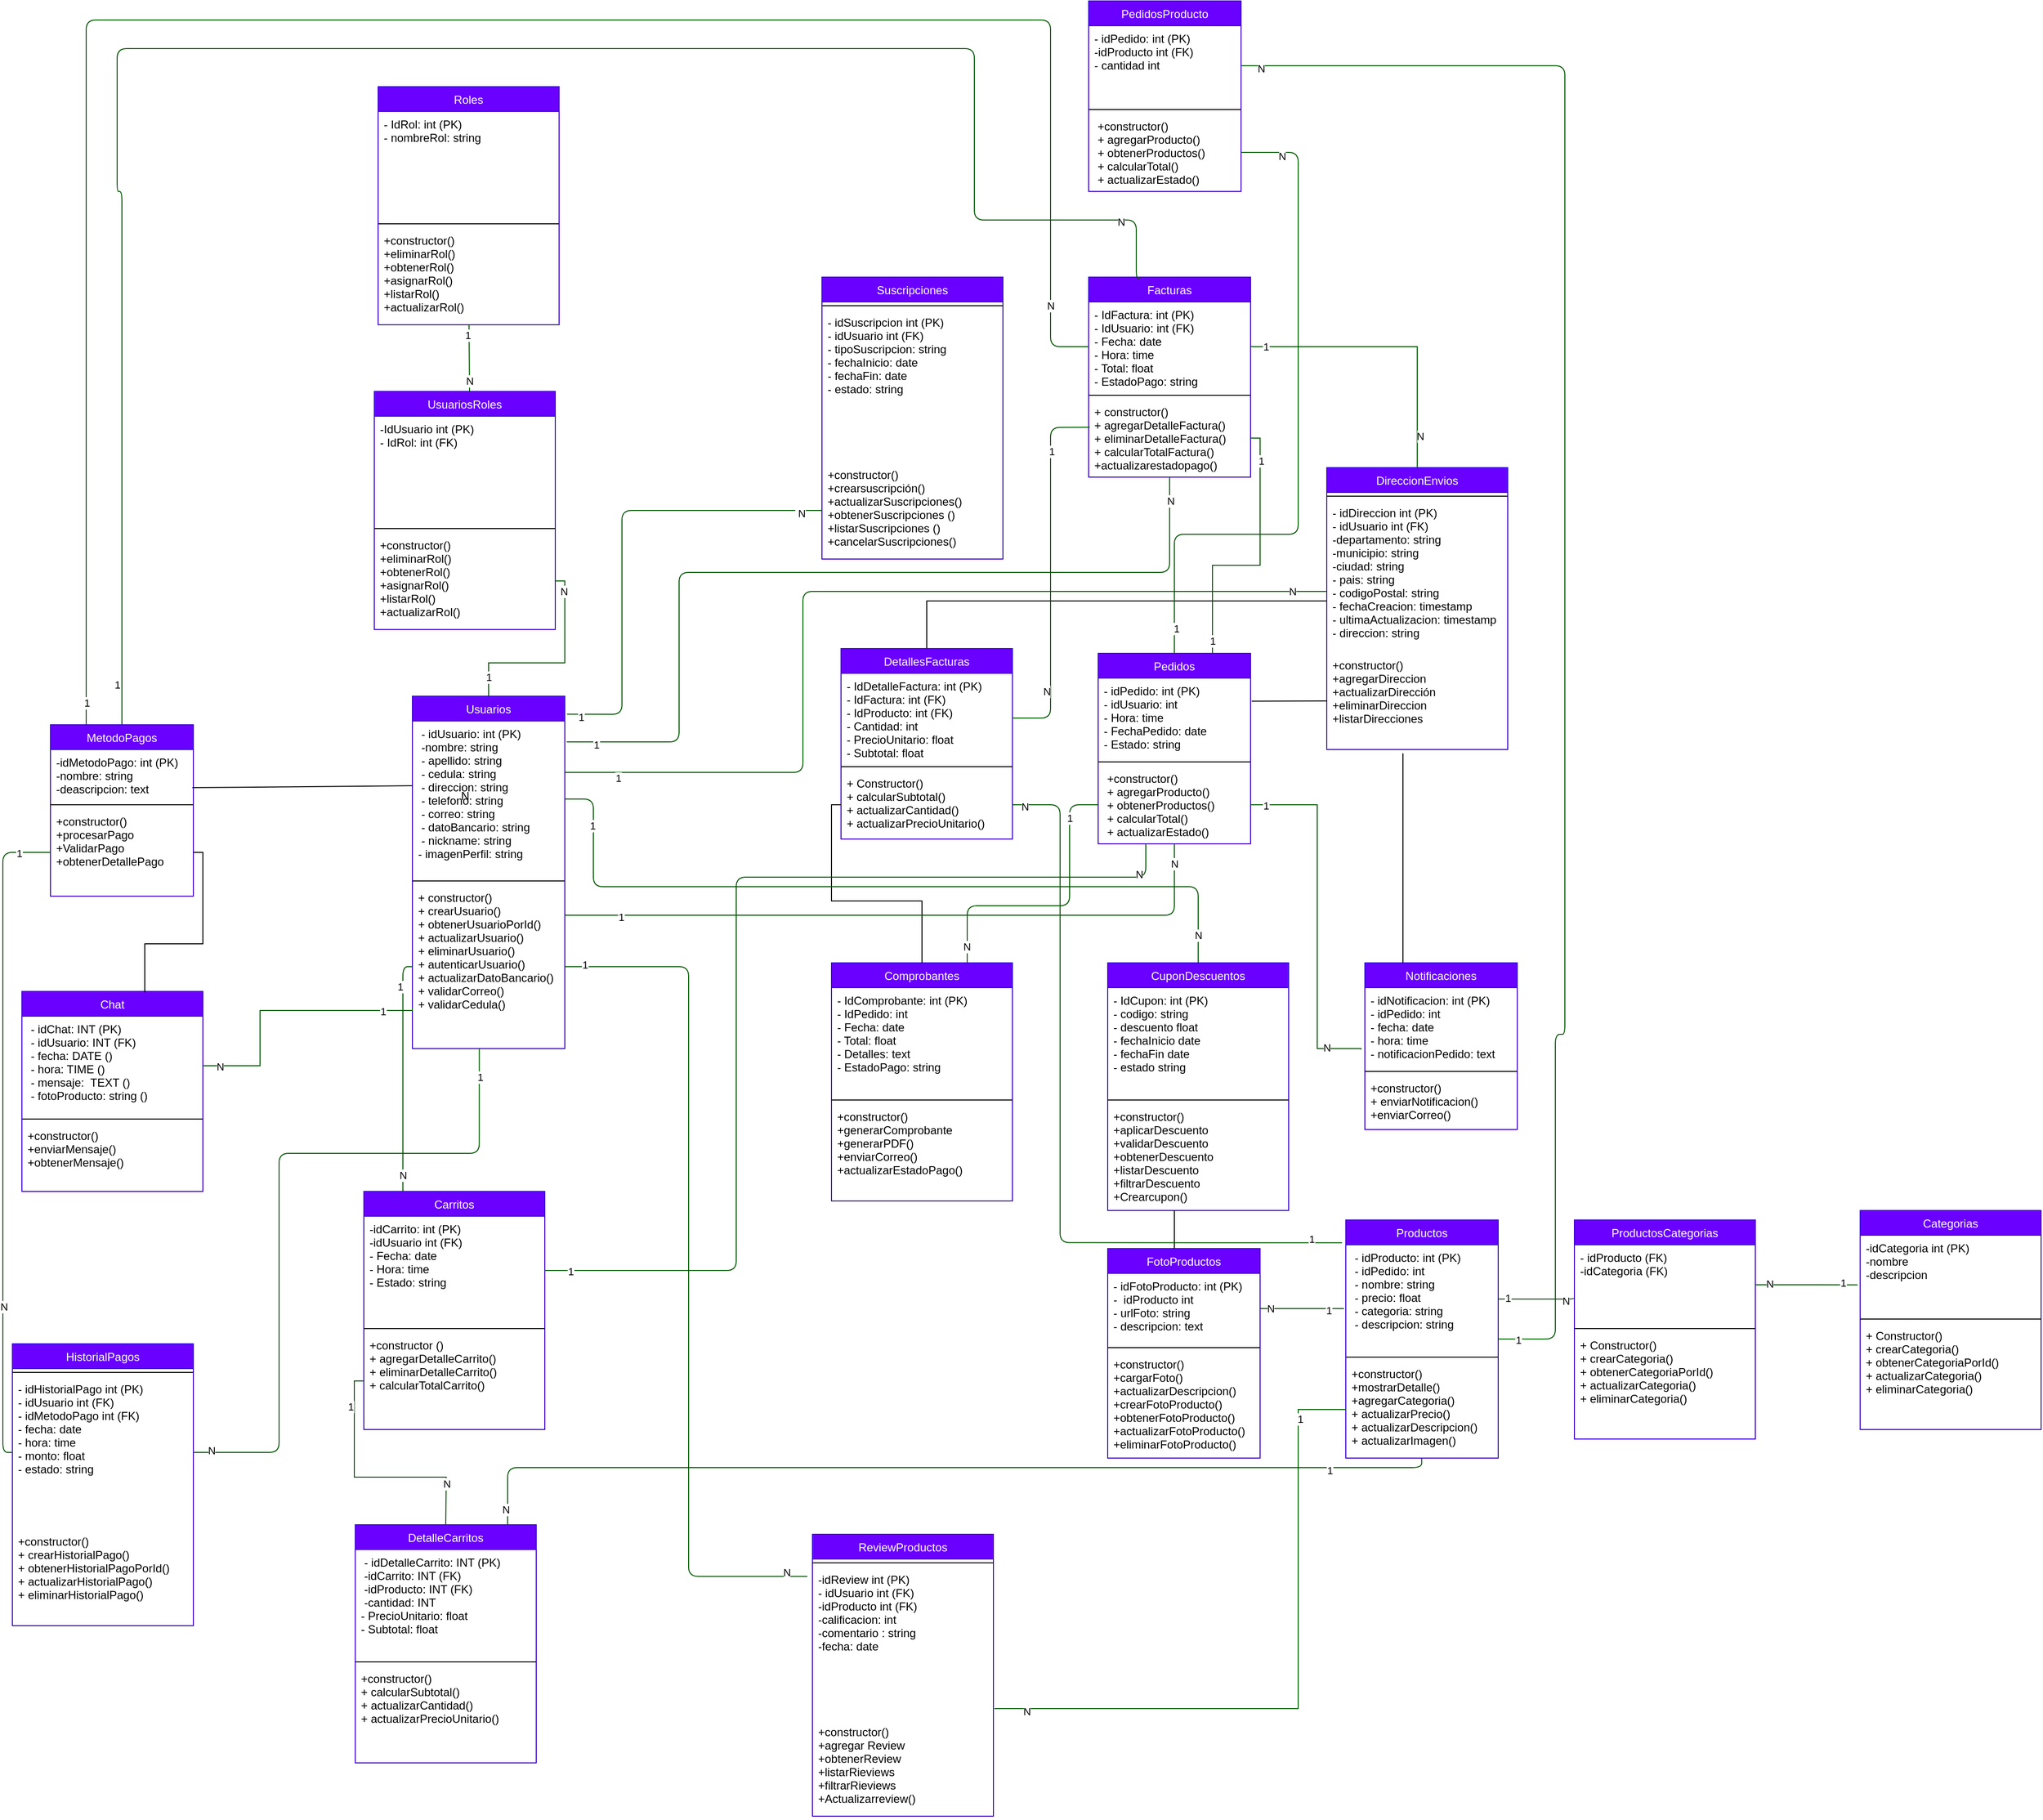 <mxfile><diagram id="C5RBs43oDa-KdzZeNtuy" name="Page-1"><mxGraphModel dx="1684" dy="2275" grid="1" gridSize="10" guides="1" tooltips="1" connect="1" arrows="1" fold="1" page="1" pageScale="1" pageWidth="827" pageHeight="1169" math="0" shadow="0"><root><mxCell id="WIyWlLk6GJQsqaUBKTNV-0"/><mxCell id="WIyWlLk6GJQsqaUBKTNV-1" parent="WIyWlLk6GJQsqaUBKTNV-0"/><mxCell id="246" value="" style="edgeStyle=orthogonalEdgeStyle;rounded=0;html=1;endArrow=none;endFill=0;" parent="WIyWlLk6GJQsqaUBKTNV-1" source="zkfFHV4jXpPFQw0GAbJ--17" target="130" edge="1"><mxGeometry relative="1" as="geometry"/></mxCell><mxCell id="zkfFHV4jXpPFQw0GAbJ--17" value="Usuarios" style="swimlane;fontStyle=0;align=center;verticalAlign=top;childLayout=stackLayout;horizontal=1;startSize=26;horizontalStack=0;resizeParent=1;resizeLast=0;collapsible=1;marginBottom=0;rounded=0;shadow=0;strokeWidth=1;fontSize=12;fillColor=#6a00ff;fontColor=#ffffff;strokeColor=#3700CC;" parent="WIyWlLk6GJQsqaUBKTNV-1" vertex="1"><mxGeometry x="450" y="40" width="160" height="370" as="geometry"><mxRectangle x="550" y="140" width="160" height="26" as="alternateBounds"/></mxGeometry></mxCell><mxCell id="zkfFHV4jXpPFQw0GAbJ--18" value=" - idUsuario: int (PK)&#10; -nombre: string&#10; - apellido: string&#10; - cedula: string&#10; - direccion: string&#10; - telefono: string&#10; - correo: string&#10; - datoBancario: string&#10; - nickname: string&#10;- imagenPerfil: string" style="text;align=left;verticalAlign=top;spacingLeft=4;spacingRight=4;overflow=hidden;rotatable=0;points=[[0,0.5],[1,0.5]];portConstraint=eastwest;fontSize=12;" parent="zkfFHV4jXpPFQw0GAbJ--17" vertex="1"><mxGeometry y="26" width="160" height="164" as="geometry"/></mxCell><mxCell id="zkfFHV4jXpPFQw0GAbJ--23" value="" style="line;html=1;strokeWidth=1;align=left;verticalAlign=middle;spacingTop=-1;spacingLeft=3;spacingRight=3;rotatable=0;labelPosition=right;points=[];portConstraint=eastwest;fontSize=12;" parent="zkfFHV4jXpPFQw0GAbJ--17" vertex="1"><mxGeometry y="190" width="160" height="8" as="geometry"/></mxCell><mxCell id="zkfFHV4jXpPFQw0GAbJ--24" value="+ constructor()&#10;+ crearUsuario()&#10;+ obtenerUsuarioPorId()&#10;+ actualizarUsuario()&#10;+ eliminarUsuario()&#10;+ autenticarUsuario()&#10;+ actualizarDatoBancario()&#10;+ validarCorreo()&#10;+ validarCedula()" style="text;align=left;verticalAlign=top;spacingLeft=4;spacingRight=4;overflow=hidden;rotatable=0;points=[[0,0.5],[1,0.5]];portConstraint=eastwest;fontSize=12;" parent="zkfFHV4jXpPFQw0GAbJ--17" vertex="1"><mxGeometry y="198" width="160" height="172" as="geometry"/></mxCell><mxCell id="Fcxwtz2qANrsRQDYp3mJ-0" value="Facturas" style="swimlane;fontStyle=0;align=center;verticalAlign=top;childLayout=stackLayout;horizontal=1;startSize=26;horizontalStack=0;resizeParent=1;resizeLast=0;collapsible=1;marginBottom=0;rounded=0;shadow=0;strokeWidth=1;fontSize=12;fillColor=#6a00ff;fontColor=#ffffff;strokeColor=#3700CC;" parent="WIyWlLk6GJQsqaUBKTNV-1" vertex="1"><mxGeometry x="1160" y="-400" width="170" height="210" as="geometry"><mxRectangle x="550" y="140" width="160" height="26" as="alternateBounds"/></mxGeometry></mxCell><mxCell id="Fcxwtz2qANrsRQDYp3mJ-1" value="- IdFactura: int (PK)&#10;- IdUsuario: int (FK)&#10;- Fecha: date&#10;- Hora: time&#10;- Total: float&#10;- EstadoPago: string" style="text;align=left;verticalAlign=top;spacingLeft=4;spacingRight=4;overflow=hidden;rotatable=0;points=[[0,0.5],[1,0.5]];portConstraint=eastwest;fontSize=12;" parent="Fcxwtz2qANrsRQDYp3mJ-0" vertex="1"><mxGeometry y="26" width="170" height="94" as="geometry"/></mxCell><mxCell id="Fcxwtz2qANrsRQDYp3mJ-2" value="" style="line;html=1;strokeWidth=1;align=left;verticalAlign=middle;spacingTop=-1;spacingLeft=3;spacingRight=3;rotatable=0;labelPosition=right;points=[];portConstraint=eastwest;fontSize=12;" parent="Fcxwtz2qANrsRQDYp3mJ-0" vertex="1"><mxGeometry y="120" width="170" height="8" as="geometry"/></mxCell><mxCell id="Fcxwtz2qANrsRQDYp3mJ-3" value="+ constructor()&#10;+ agregarDetalleFactura()&#10;+ eliminarDetalleFactura()&#10;+ calcularTotalFactura()&#10;+actualizarestadopago()" style="text;align=left;verticalAlign=top;spacingLeft=4;spacingRight=4;overflow=hidden;rotatable=0;points=[[0,0.5],[1,0.5]];portConstraint=eastwest;fontSize=12;" parent="Fcxwtz2qANrsRQDYp3mJ-0" vertex="1"><mxGeometry y="128" width="170" height="82" as="geometry"/></mxCell><mxCell id="Fcxwtz2qANrsRQDYp3mJ-4" value="Pedidos" style="swimlane;fontStyle=0;align=center;verticalAlign=top;childLayout=stackLayout;horizontal=1;startSize=26;horizontalStack=0;resizeParent=1;resizeLast=0;collapsible=1;marginBottom=0;rounded=0;shadow=0;strokeWidth=1;fontSize=12;fillColor=#6a00ff;fontColor=#ffffff;strokeColor=#3700CC;" parent="WIyWlLk6GJQsqaUBKTNV-1" vertex="1"><mxGeometry x="1170" y="-5" width="160" height="200" as="geometry"><mxRectangle x="550" y="140" width="160" height="26" as="alternateBounds"/></mxGeometry></mxCell><mxCell id="Fcxwtz2qANrsRQDYp3mJ-5" value="- idPedido: int (PK)&#10;- idUsuario: int&#10;- Hora: time&#10;- FechaPedido: date&#10;- Estado: string" style="text;align=left;verticalAlign=top;spacingLeft=4;spacingRight=4;overflow=hidden;rotatable=0;points=[[0,0.5],[1,0.5]];portConstraint=eastwest;fontSize=12;" parent="Fcxwtz2qANrsRQDYp3mJ-4" vertex="1"><mxGeometry y="26" width="160" height="84" as="geometry"/></mxCell><mxCell id="Fcxwtz2qANrsRQDYp3mJ-6" value="" style="line;html=1;strokeWidth=1;align=left;verticalAlign=middle;spacingTop=-1;spacingLeft=3;spacingRight=3;rotatable=0;labelPosition=right;points=[];portConstraint=eastwest;fontSize=12;" parent="Fcxwtz2qANrsRQDYp3mJ-4" vertex="1"><mxGeometry y="110" width="160" height="8" as="geometry"/></mxCell><mxCell id="Fcxwtz2qANrsRQDYp3mJ-7" value=" +constructor()&#10; + agregarProducto()&#10; + obtenerProductos()&#10; + calcularTotal()&#10; + actualizarEstado()" style="text;align=left;verticalAlign=top;spacingLeft=4;spacingRight=4;overflow=hidden;rotatable=0;points=[[0,0.5],[1,0.5]];portConstraint=eastwest;fontSize=12;" parent="Fcxwtz2qANrsRQDYp3mJ-4" vertex="1"><mxGeometry y="118" width="160" height="82" as="geometry"/></mxCell><mxCell id="355" style="edgeStyle=orthogonalEdgeStyle;rounded=1;html=1;endArrow=none;endFill=0;entryX=1;entryY=0.5;entryDx=0;entryDy=0;fillColor=#008a00;strokeColor=#005700;" edge="1" parent="WIyWlLk6GJQsqaUBKTNV-1" source="Fcxwtz2qANrsRQDYp3mJ-8" target="292"><mxGeometry relative="1" as="geometry"><mxPoint x="1660" y="-630" as="targetPoint"/><Array as="points"><mxPoint x="1650" y="715"/><mxPoint x="1650" y="395"/><mxPoint x="1660" y="395"/><mxPoint x="1660" y="-622"/></Array></mxGeometry></mxCell><mxCell id="356" value="N" style="edgeLabel;html=1;align=center;verticalAlign=middle;resizable=0;points=[];" vertex="1" connectable="0" parent="355"><mxGeometry x="0.976" y="3" relative="1" as="geometry"><mxPoint as="offset"/></mxGeometry></mxCell><mxCell id="357" value="1" style="edgeLabel;html=1;align=center;verticalAlign=middle;resizable=0;points=[];" vertex="1" connectable="0" parent="355"><mxGeometry x="-0.976" y="-1" relative="1" as="geometry"><mxPoint as="offset"/></mxGeometry></mxCell><mxCell id="Fcxwtz2qANrsRQDYp3mJ-8" value="Productos" style="swimlane;fontStyle=0;align=center;verticalAlign=top;childLayout=stackLayout;horizontal=1;startSize=26;horizontalStack=0;resizeParent=1;resizeLast=0;collapsible=1;marginBottom=0;rounded=0;shadow=0;strokeWidth=1;fontSize=12;fillColor=#6a00ff;fontColor=#ffffff;strokeColor=#3700CC;" parent="WIyWlLk6GJQsqaUBKTNV-1" vertex="1"><mxGeometry x="1430" y="590" width="160" height="250" as="geometry"><mxRectangle x="550" y="140" width="160" height="26" as="alternateBounds"/></mxGeometry></mxCell><mxCell id="Fcxwtz2qANrsRQDYp3mJ-9" value=" - idProducto: int (PK)&#10; - idPedido: int&#10; - nombre: string&#10; - precio: float&#10; - categoria: string&#10; - descripcion: string&#10; " style="text;align=left;verticalAlign=top;spacingLeft=4;spacingRight=4;overflow=hidden;rotatable=0;points=[[0,0.5],[1,0.5]];portConstraint=eastwest;fontSize=12;" parent="Fcxwtz2qANrsRQDYp3mJ-8" vertex="1"><mxGeometry y="26" width="160" height="114" as="geometry"/></mxCell><mxCell id="Fcxwtz2qANrsRQDYp3mJ-10" value="" style="line;html=1;strokeWidth=1;align=left;verticalAlign=middle;spacingTop=-1;spacingLeft=3;spacingRight=3;rotatable=0;labelPosition=right;points=[];portConstraint=eastwest;fontSize=12;" parent="Fcxwtz2qANrsRQDYp3mJ-8" vertex="1"><mxGeometry y="140" width="160" height="8" as="geometry"/></mxCell><mxCell id="Fcxwtz2qANrsRQDYp3mJ-11" value="+constructor()&#10;+mostrarDetalle() &#10;+agregarCategoria()&#10;+ actualizarPrecio()&#10;+ actualizarDescripcion()&#10;+ actualizarImagen() " style="text;align=left;verticalAlign=top;spacingLeft=4;spacingRight=4;overflow=hidden;rotatable=0;points=[[0,0.5],[1,0.5]];portConstraint=eastwest;fontSize=12;" parent="Fcxwtz2qANrsRQDYp3mJ-8" vertex="1"><mxGeometry y="148" width="160" height="102" as="geometry"/></mxCell><mxCell id="Fcxwtz2qANrsRQDYp3mJ-12" value="Notificaciones" style="swimlane;fontStyle=0;align=center;verticalAlign=top;childLayout=stackLayout;horizontal=1;startSize=26;horizontalStack=0;resizeParent=1;resizeLast=0;collapsible=1;marginBottom=0;rounded=0;shadow=0;strokeWidth=1;fontSize=12;fillColor=#6a00ff;fontColor=#ffffff;strokeColor=#3700CC;" parent="WIyWlLk6GJQsqaUBKTNV-1" vertex="1"><mxGeometry x="1450" y="320" width="160" height="175" as="geometry"><mxRectangle x="550" y="140" width="160" height="26" as="alternateBounds"/></mxGeometry></mxCell><mxCell id="Fcxwtz2qANrsRQDYp3mJ-13" value="- idNotificacion: int (PK)&#10;- idPedido: int&#10;- fecha: date&#10;- hora: time&#10;- notificacionPedido: text" style="text;align=left;verticalAlign=top;spacingLeft=4;spacingRight=4;overflow=hidden;rotatable=0;points=[[0,0.5],[1,0.5]];portConstraint=eastwest;fontSize=12;" parent="Fcxwtz2qANrsRQDYp3mJ-12" vertex="1"><mxGeometry y="26" width="160" height="84" as="geometry"/></mxCell><mxCell id="Fcxwtz2qANrsRQDYp3mJ-14" value="" style="line;html=1;strokeWidth=1;align=left;verticalAlign=middle;spacingTop=-1;spacingLeft=3;spacingRight=3;rotatable=0;labelPosition=right;points=[];portConstraint=eastwest;fontSize=12;" parent="Fcxwtz2qANrsRQDYp3mJ-12" vertex="1"><mxGeometry y="110" width="160" height="8" as="geometry"/></mxCell><mxCell id="Fcxwtz2qANrsRQDYp3mJ-15" value="+constructor()&#10;+ enviarNotificacion() &#10;+enviarCorreo()" style="text;align=left;verticalAlign=top;spacingLeft=4;spacingRight=4;overflow=hidden;rotatable=0;points=[[0,0.5],[1,0.5]];portConstraint=eastwest;fontSize=12;" parent="Fcxwtz2qANrsRQDYp3mJ-12" vertex="1"><mxGeometry y="118" width="160" height="52" as="geometry"/></mxCell><mxCell id="239" style="edgeStyle=orthogonalEdgeStyle;rounded=0;html=1;endArrow=none;endFill=0;" parent="WIyWlLk6GJQsqaUBKTNV-1" source="38" target="137" edge="1"><mxGeometry relative="1" as="geometry"><Array as="points"><mxPoint x="990" y="-60"/></Array></mxGeometry></mxCell><mxCell id="38" value="DetallesFacturas" style="swimlane;fontStyle=0;align=center;verticalAlign=top;childLayout=stackLayout;horizontal=1;startSize=26;horizontalStack=0;resizeParent=1;resizeLast=0;collapsible=1;marginBottom=0;rounded=0;shadow=0;strokeWidth=1;fontSize=12;fillColor=#6a00ff;fontColor=#ffffff;strokeColor=#3700CC;" parent="WIyWlLk6GJQsqaUBKTNV-1" vertex="1"><mxGeometry x="900" y="-10" width="180" height="200" as="geometry"><mxRectangle x="550" y="140" width="160" height="26" as="alternateBounds"/></mxGeometry></mxCell><mxCell id="39" value="- IdDetalleFactura: int (PK)&#10;- IdFactura: int (FK)&#10;- IdProducto: int (FK)&#10;- Cantidad: int&#10;- PrecioUnitario: float&#10;- Subtotal: float  " style="text;align=left;verticalAlign=top;spacingLeft=4;spacingRight=4;overflow=hidden;rotatable=0;points=[[0,0.5],[1,0.5]];portConstraint=eastwest;fontSize=12;" parent="38" vertex="1"><mxGeometry y="26" width="180" height="94" as="geometry"/></mxCell><mxCell id="40" value="" style="line;html=1;strokeWidth=1;align=left;verticalAlign=middle;spacingTop=-1;spacingLeft=3;spacingRight=3;rotatable=0;labelPosition=right;points=[];portConstraint=eastwest;fontSize=12;" parent="38" vertex="1"><mxGeometry y="120" width="180" height="8" as="geometry"/></mxCell><mxCell id="41" value="+ Constructor() &#10;+ calcularSubtotal() &#10;+ actualizarCantidad() &#10;+ actualizarPrecioUnitario()" style="text;align=left;verticalAlign=top;spacingLeft=4;spacingRight=4;overflow=hidden;rotatable=0;points=[[0,0.5],[1,0.5]];portConstraint=eastwest;fontSize=12;" parent="38" vertex="1"><mxGeometry y="128" width="180" height="72" as="geometry"/></mxCell><mxCell id="303" style="edgeStyle=orthogonalEdgeStyle;rounded=1;html=1;endArrow=none;endFill=0;entryX=0.316;entryY=0.007;entryDx=0;entryDy=0;entryPerimeter=0;fillColor=#008a00;strokeColor=#005700;" edge="1" parent="WIyWlLk6GJQsqaUBKTNV-1" source="44" target="Fcxwtz2qANrsRQDYp3mJ-0"><mxGeometry relative="1" as="geometry"><mxPoint x="1210" y="-440" as="targetPoint"/><Array as="points"><mxPoint x="145" y="-490"/><mxPoint x="140" y="-490"/><mxPoint x="140" y="-640"/><mxPoint x="1040" y="-640"/><mxPoint x="1040" y="-460"/><mxPoint x="1210" y="-460"/><mxPoint x="1210" y="-398"/></Array></mxGeometry></mxCell><mxCell id="304" value="1" style="edgeLabel;html=1;align=center;verticalAlign=middle;resizable=0;points=[];" vertex="1" connectable="0" parent="303"><mxGeometry x="-0.957" y="5" relative="1" as="geometry"><mxPoint y="1" as="offset"/></mxGeometry></mxCell><mxCell id="305" value="N" style="edgeLabel;html=1;align=center;verticalAlign=middle;resizable=0;points=[];" vertex="1" connectable="0" parent="303"><mxGeometry x="0.92" y="-2" relative="1" as="geometry"><mxPoint as="offset"/></mxGeometry></mxCell><mxCell id="349" style="edgeStyle=orthogonalEdgeStyle;rounded=1;html=1;exitX=0.25;exitY=0;exitDx=0;exitDy=0;endArrow=none;endFill=0;entryX=0;entryY=0.5;entryDx=0;entryDy=0;fillColor=#008a00;strokeColor=#005700;" edge="1" parent="WIyWlLk6GJQsqaUBKTNV-1" source="44" target="Fcxwtz2qANrsRQDYp3mJ-1"><mxGeometry relative="1" as="geometry"><mxPoint x="1120" y="-330" as="targetPoint"/><Array as="points"><mxPoint x="108" y="-670"/><mxPoint x="1120" y="-670"/><mxPoint x="1120" y="-327"/></Array></mxGeometry></mxCell><mxCell id="350" value="N" style="edgeLabel;html=1;align=center;verticalAlign=middle;resizable=0;points=[];" vertex="1" connectable="0" parent="349"><mxGeometry x="0.922" relative="1" as="geometry"><mxPoint as="offset"/></mxGeometry></mxCell><mxCell id="351" value="1" style="edgeLabel;html=1;align=center;verticalAlign=middle;resizable=0;points=[];" vertex="1" connectable="0" parent="349"><mxGeometry x="-0.978" relative="1" as="geometry"><mxPoint as="offset"/></mxGeometry></mxCell><mxCell id="44" value="MetodoPagos" style="swimlane;fontStyle=0;align=center;verticalAlign=top;childLayout=stackLayout;horizontal=1;startSize=26;horizontalStack=0;resizeParent=1;resizeLast=0;collapsible=1;marginBottom=0;rounded=0;shadow=0;strokeWidth=1;fontSize=12;fillColor=#6a00ff;fontColor=#ffffff;strokeColor=#3700CC;" parent="WIyWlLk6GJQsqaUBKTNV-1" vertex="1"><mxGeometry x="70" y="70" width="150" height="180" as="geometry"><mxRectangle x="550" y="140" width="160" height="26" as="alternateBounds"/></mxGeometry></mxCell><mxCell id="45" value="-idMetodoPago: int (PK)&#10;-nombre: string&#10;-deascripcion: text" style="text;align=left;verticalAlign=top;spacingLeft=4;spacingRight=4;overflow=hidden;rotatable=0;points=[[0,0.5],[1,0.5]];portConstraint=eastwest;fontSize=12;" parent="44" vertex="1"><mxGeometry y="26" width="150" height="54" as="geometry"/></mxCell><mxCell id="46" value="" style="line;html=1;strokeWidth=1;align=left;verticalAlign=middle;spacingTop=-1;spacingLeft=3;spacingRight=3;rotatable=0;labelPosition=right;points=[];portConstraint=eastwest;fontSize=12;" parent="44" vertex="1"><mxGeometry y="80" width="150" height="8" as="geometry"/></mxCell><mxCell id="47" value="+constructor()&#10;+procesarPago&#10;+ValidarPago&#10;+obtenerDetallePago" style="text;align=left;verticalAlign=top;spacingLeft=4;spacingRight=4;overflow=hidden;rotatable=0;points=[[0,0.5],[1,0.5]];portConstraint=eastwest;fontSize=12;" parent="44" vertex="1"><mxGeometry y="88" width="150" height="92" as="geometry"/></mxCell><mxCell id="50" value="FotoProductos" style="swimlane;fontStyle=0;align=center;verticalAlign=top;childLayout=stackLayout;horizontal=1;startSize=26;horizontalStack=0;resizeParent=1;resizeLast=0;collapsible=1;marginBottom=0;rounded=0;shadow=0;strokeWidth=1;fontSize=12;fillColor=#6a00ff;fontColor=#ffffff;strokeColor=#3700CC;" parent="WIyWlLk6GJQsqaUBKTNV-1" vertex="1"><mxGeometry x="1180" y="620" width="160" height="220" as="geometry"><mxRectangle x="550" y="140" width="160" height="26" as="alternateBounds"/></mxGeometry></mxCell><mxCell id="51" value="- idFotoProducto: int (PK)&#10;-  idProducto int&#10;- urlFoto: string&#10;- descripcion: text" style="text;align=left;verticalAlign=top;spacingLeft=4;spacingRight=4;overflow=hidden;rotatable=0;points=[[0,0.5],[1,0.5]];portConstraint=eastwest;fontSize=12;" parent="50" vertex="1"><mxGeometry y="26" width="160" height="74" as="geometry"/></mxCell><mxCell id="52" value="" style="line;html=1;strokeWidth=1;align=left;verticalAlign=middle;spacingTop=-1;spacingLeft=3;spacingRight=3;rotatable=0;labelPosition=right;points=[];portConstraint=eastwest;fontSize=12;" parent="50" vertex="1"><mxGeometry y="100" width="160" height="8" as="geometry"/></mxCell><mxCell id="53" value="+constructor()&#10;+cargarFoto()&#10;+actualizarDescripcion()&#10;+crearFotoProducto()&#10;+obtenerFotoProducto()&#10;+actualizarFotoProducto()&#10;+eliminarFotoProducto()&#10;&#10;" style="text;align=left;verticalAlign=top;spacingLeft=4;spacingRight=4;overflow=hidden;rotatable=0;points=[[0,0.5],[1,0.5]];portConstraint=eastwest;fontSize=12;" parent="50" vertex="1"><mxGeometry y="108" width="160" height="112" as="geometry"/></mxCell><mxCell id="54" value="Categorias" style="swimlane;fontStyle=0;align=center;verticalAlign=top;childLayout=stackLayout;horizontal=1;startSize=26;horizontalStack=0;resizeParent=1;resizeLast=0;collapsible=1;marginBottom=0;rounded=0;shadow=0;strokeWidth=1;fontSize=12;fillColor=#6a00ff;fontColor=#ffffff;strokeColor=#3700CC;" parent="WIyWlLk6GJQsqaUBKTNV-1" vertex="1"><mxGeometry x="1970" y="580" width="190" height="230" as="geometry"><mxRectangle x="550" y="140" width="160" height="26" as="alternateBounds"/></mxGeometry></mxCell><mxCell id="55" value="-idCategoria int (PK)&#10;-nombre&#10;-descripcion&#10;" style="text;align=left;verticalAlign=top;spacingLeft=4;spacingRight=4;overflow=hidden;rotatable=0;points=[[0,0.5],[1,0.5]];portConstraint=eastwest;fontSize=12;" parent="54" vertex="1"><mxGeometry y="26" width="190" height="84" as="geometry"/></mxCell><mxCell id="56" value="" style="line;html=1;strokeWidth=1;align=left;verticalAlign=middle;spacingTop=-1;spacingLeft=3;spacingRight=3;rotatable=0;labelPosition=right;points=[];portConstraint=eastwest;fontSize=12;" parent="54" vertex="1"><mxGeometry y="110" width="190" height="8" as="geometry"/></mxCell><mxCell id="57" value="+ Constructor()&#10;+ crearCategoria()&#10;+ obtenerCategoriaPorId()&#10;+ actualizarCategoria()&#10;+ eliminarCategoria()" style="text;align=left;verticalAlign=top;spacingLeft=4;spacingRight=4;overflow=hidden;rotatable=0;points=[[0,0.5],[1,0.5]];portConstraint=eastwest;fontSize=12;" parent="54" vertex="1"><mxGeometry y="118" width="190" height="82" as="geometry"/></mxCell><mxCell id="58" value="Carritos" style="swimlane;fontStyle=0;align=center;verticalAlign=top;childLayout=stackLayout;horizontal=1;startSize=26;horizontalStack=0;resizeParent=1;resizeLast=0;collapsible=1;marginBottom=0;rounded=0;shadow=0;strokeWidth=1;fontSize=12;fillColor=#6a00ff;fontColor=#ffffff;strokeColor=#3700CC;" parent="WIyWlLk6GJQsqaUBKTNV-1" vertex="1"><mxGeometry x="399" y="560" width="190" height="250" as="geometry"><mxRectangle x="550" y="140" width="160" height="26" as="alternateBounds"/></mxGeometry></mxCell><mxCell id="59" value="-idCarrito: int (PK)&#10;-idUsuario int (FK)&#10;- Fecha: date&#10;- Hora: time&#10;- Estado: string" style="text;align=left;verticalAlign=top;spacingLeft=4;spacingRight=4;overflow=hidden;rotatable=0;points=[[0,0.5],[1,0.5]];portConstraint=eastwest;fontSize=12;" parent="58" vertex="1"><mxGeometry y="26" width="190" height="114" as="geometry"/></mxCell><mxCell id="60" value="" style="line;html=1;strokeWidth=1;align=left;verticalAlign=middle;spacingTop=-1;spacingLeft=3;spacingRight=3;rotatable=0;labelPosition=right;points=[];portConstraint=eastwest;fontSize=12;" parent="58" vertex="1"><mxGeometry y="140" width="190" height="8" as="geometry"/></mxCell><mxCell id="61" value="+constructor ()&#10;+ agregarDetalleCarrito()&#10;+ eliminarDetalleCarrito()&#10;+ calcularTotalCarrito()" style="text;align=left;verticalAlign=top;spacingLeft=4;spacingRight=4;overflow=hidden;rotatable=0;points=[[0,0.5],[1,0.5]];portConstraint=eastwest;fontSize=12;" parent="58" vertex="1"><mxGeometry y="148" width="190" height="102" as="geometry"/></mxCell><mxCell id="62" value="DetalleCarritos" style="swimlane;fontStyle=0;align=center;verticalAlign=top;childLayout=stackLayout;horizontal=1;startSize=26;horizontalStack=0;resizeParent=1;resizeLast=0;collapsible=1;marginBottom=0;rounded=0;shadow=0;strokeWidth=1;fontSize=12;fillColor=#6a00ff;fontColor=#ffffff;strokeColor=#3700CC;" parent="WIyWlLk6GJQsqaUBKTNV-1" vertex="1"><mxGeometry x="390" y="910" width="190" height="250" as="geometry"><mxRectangle x="550" y="140" width="160" height="26" as="alternateBounds"/></mxGeometry></mxCell><mxCell id="63" value=" - idDetalleCarrito: INT (PK)&#10; -idCarrito: INT (FK)&#10; -idProducto: INT (FK)&#10; -cantidad: INT&#10;- PrecioUnitario: float&#10;- Subtotal: float" style="text;align=left;verticalAlign=top;spacingLeft=4;spacingRight=4;overflow=hidden;rotatable=0;points=[[0,0.5],[1,0.5]];portConstraint=eastwest;fontSize=12;" parent="62" vertex="1"><mxGeometry y="26" width="190" height="114" as="geometry"/></mxCell><mxCell id="64" value="" style="line;html=1;strokeWidth=1;align=left;verticalAlign=middle;spacingTop=-1;spacingLeft=3;spacingRight=3;rotatable=0;labelPosition=right;points=[];portConstraint=eastwest;fontSize=12;" parent="62" vertex="1"><mxGeometry y="140" width="190" height="8" as="geometry"/></mxCell><mxCell id="65" value="+constructor()&#10;+ calcularSubtotal()&#10;+ actualizarCantidad()&#10;+ actualizarPrecioUnitario()" style="text;align=left;verticalAlign=top;spacingLeft=4;spacingRight=4;overflow=hidden;rotatable=0;points=[[0,0.5],[1,0.5]];portConstraint=eastwest;fontSize=12;" parent="62" vertex="1"><mxGeometry y="148" width="190" height="102" as="geometry"/></mxCell><mxCell id="67" value="Chat" style="swimlane;fontStyle=0;align=center;verticalAlign=top;childLayout=stackLayout;horizontal=1;startSize=26;horizontalStack=0;resizeParent=1;resizeLast=0;collapsible=1;marginBottom=0;rounded=0;shadow=0;strokeWidth=1;fontSize=12;fillColor=#6a00ff;strokeColor=#3700CC;fontColor=#ffffff;" parent="WIyWlLk6GJQsqaUBKTNV-1" vertex="1"><mxGeometry x="40" y="350" width="190" height="210" as="geometry"><mxRectangle x="550" y="140" width="160" height="26" as="alternateBounds"/></mxGeometry></mxCell><mxCell id="68" value=" - idChat: INT (PK)&#10; - idUsuario: INT (FK)&#10; - fecha: DATE ()&#10; - hora: TIME ()&#10; - mensaje:  TEXT ()&#10; - fotoProducto: string ()&#10;" style="text;align=left;verticalAlign=top;spacingLeft=4;spacingRight=4;overflow=hidden;rotatable=0;points=[[0,0.5],[1,0.5]];portConstraint=eastwest;fontSize=12;" parent="67" vertex="1"><mxGeometry y="26" width="190" height="104" as="geometry"/></mxCell><mxCell id="69" value="" style="line;html=1;strokeWidth=1;align=left;verticalAlign=middle;spacingTop=-1;spacingLeft=3;spacingRight=3;rotatable=0;labelPosition=right;points=[];portConstraint=eastwest;fontSize=12;" parent="67" vertex="1"><mxGeometry y="130" width="190" height="8" as="geometry"/></mxCell><mxCell id="70" value="+constructor()&#10;+enviarMensaje()&#10;+obtenerMensaje()" style="text;align=left;verticalAlign=top;spacingLeft=4;spacingRight=4;overflow=hidden;rotatable=0;points=[[0,0.5],[1,0.5]];portConstraint=eastwest;fontSize=12;" parent="67" vertex="1"><mxGeometry y="138" width="190" height="62" as="geometry"/></mxCell><mxCell id="117" value="N" style="text;html=1;align=center;verticalAlign=middle;resizable=0;points=[];autosize=1;strokeColor=none;fillColor=none;" parent="WIyWlLk6GJQsqaUBKTNV-1" vertex="1"><mxGeometry x="490" y="130" width="30" height="30" as="geometry"/></mxCell><mxCell id="119" value="Comprobantes" style="swimlane;fontStyle=0;align=center;verticalAlign=top;childLayout=stackLayout;horizontal=1;startSize=26;horizontalStack=0;resizeParent=1;resizeLast=0;collapsible=1;marginBottom=0;rounded=0;shadow=0;strokeWidth=1;fontSize=12;fillColor=#6a00ff;fontColor=#ffffff;strokeColor=#3700CC;" parent="WIyWlLk6GJQsqaUBKTNV-1" vertex="1"><mxGeometry x="890" y="320" width="190" height="250" as="geometry"><mxRectangle x="550" y="140" width="160" height="26" as="alternateBounds"/></mxGeometry></mxCell><mxCell id="120" value="- IdComprobante: int (PK)&#10;- IdPedido: int&#10;- Fecha: date&#10;- Total: float&#10;- Detalles: text&#10;- EstadoPago: string" style="text;align=left;verticalAlign=top;spacingLeft=4;spacingRight=4;overflow=hidden;rotatable=0;points=[[0,0.5],[1,0.5]];portConstraint=eastwest;fontSize=12;" parent="119" vertex="1"><mxGeometry y="26" width="190" height="114" as="geometry"/></mxCell><mxCell id="121" value="" style="line;html=1;strokeWidth=1;align=left;verticalAlign=middle;spacingTop=-1;spacingLeft=3;spacingRight=3;rotatable=0;labelPosition=right;points=[];portConstraint=eastwest;fontSize=12;" parent="119" vertex="1"><mxGeometry y="140" width="190" height="8" as="geometry"/></mxCell><mxCell id="122" value="+constructor()&#10;+generarComprobante&#10;+generarPDF()&#10;+enviarCorreo()&#10;+actualizarEstadoPago()" style="text;align=left;verticalAlign=top;spacingLeft=4;spacingRight=4;overflow=hidden;rotatable=0;points=[[0,0.5],[1,0.5]];portConstraint=eastwest;fontSize=12;" parent="119" vertex="1"><mxGeometry y="148" width="190" height="102" as="geometry"/></mxCell><mxCell id="123" value="CuponDescuentos" style="swimlane;fontStyle=0;align=center;verticalAlign=top;childLayout=stackLayout;horizontal=1;startSize=26;horizontalStack=0;resizeParent=1;resizeLast=0;collapsible=1;marginBottom=0;rounded=0;shadow=0;strokeWidth=1;fontSize=12;fillColor=#6a00ff;fontColor=#ffffff;strokeColor=#3700CC;" parent="WIyWlLk6GJQsqaUBKTNV-1" vertex="1"><mxGeometry x="1180" y="320" width="190" height="260" as="geometry"><mxRectangle x="550" y="140" width="160" height="26" as="alternateBounds"/></mxGeometry></mxCell><mxCell id="124" value="- IdCupon: int (PK)&#10;- codigo: string&#10;- descuento float&#10;- fechaInicio date&#10;- fechaFin date&#10;- estado string" style="text;align=left;verticalAlign=top;spacingLeft=4;spacingRight=4;overflow=hidden;rotatable=0;points=[[0,0.5],[1,0.5]];portConstraint=eastwest;fontSize=12;" parent="123" vertex="1"><mxGeometry y="26" width="190" height="114" as="geometry"/></mxCell><mxCell id="125" value="" style="line;html=1;strokeWidth=1;align=left;verticalAlign=middle;spacingTop=-1;spacingLeft=3;spacingRight=3;rotatable=0;labelPosition=right;points=[];portConstraint=eastwest;fontSize=12;" parent="123" vertex="1"><mxGeometry y="140" width="190" height="8" as="geometry"/></mxCell><mxCell id="126" value="+constructor()&#10;+aplicarDescuento&#10;+validarDescuento&#10;+obtenerDescuento &#10;+listarDescuento &#10;+filtrarDescuento&#10;+Crearcupon()" style="text;align=left;verticalAlign=top;spacingLeft=4;spacingRight=4;overflow=hidden;rotatable=0;points=[[0,0.5],[1,0.5]];portConstraint=eastwest;fontSize=12;" parent="123" vertex="1"><mxGeometry y="148" width="190" height="102" as="geometry"/></mxCell><mxCell id="127" value="UsuariosRoles" style="swimlane;fontStyle=0;align=center;verticalAlign=top;childLayout=stackLayout;horizontal=1;startSize=26;horizontalStack=0;resizeParent=1;resizeLast=0;collapsible=1;marginBottom=0;rounded=0;shadow=0;strokeWidth=1;fontSize=12;fillColor=#6a00ff;fontColor=#ffffff;strokeColor=#3700CC;" parent="WIyWlLk6GJQsqaUBKTNV-1" vertex="1"><mxGeometry x="410" y="-280" width="190" height="250" as="geometry"><mxRectangle x="550" y="140" width="160" height="26" as="alternateBounds"/></mxGeometry></mxCell><mxCell id="128" value="-IdUsuario int (PK)&#10;- IdRol: int (FK)&#10;&#10;" style="text;align=left;verticalAlign=top;spacingLeft=4;spacingRight=4;overflow=hidden;rotatable=0;points=[[0,0.5],[1,0.5]];portConstraint=eastwest;fontSize=12;" parent="127" vertex="1"><mxGeometry y="26" width="190" height="114" as="geometry"/></mxCell><mxCell id="129" value="" style="line;html=1;strokeWidth=1;align=left;verticalAlign=middle;spacingTop=-1;spacingLeft=3;spacingRight=3;rotatable=0;labelPosition=right;points=[];portConstraint=eastwest;fontSize=12;" parent="127" vertex="1"><mxGeometry y="140" width="190" height="8" as="geometry"/></mxCell><mxCell id="130" value="+constructor()&#10;+eliminarRol()&#10;+obtenerRol()&#10;+asignarRol()&#10;+listarRol()&#10;+actualizarRol()" style="text;align=left;verticalAlign=top;spacingLeft=4;spacingRight=4;overflow=hidden;rotatable=0;points=[[0,0.5],[1,0.5]];portConstraint=eastwest;fontSize=12;" parent="127" vertex="1"><mxGeometry y="148" width="190" height="102" as="geometry"/></mxCell><mxCell id="135" value="DireccionEnvios" style="swimlane;fontStyle=0;align=center;verticalAlign=top;childLayout=stackLayout;horizontal=1;startSize=26;horizontalStack=0;resizeParent=1;resizeLast=0;collapsible=1;marginBottom=0;rounded=0;shadow=0;strokeWidth=1;fontSize=12;fillColor=#6a00ff;fontColor=#ffffff;strokeColor=#3700CC;" parent="WIyWlLk6GJQsqaUBKTNV-1" vertex="1"><mxGeometry x="1410" y="-200" width="190" height="296" as="geometry"><mxRectangle x="550" y="140" width="160" height="26" as="alternateBounds"/></mxGeometry></mxCell><mxCell id="136" value="" style="line;html=1;strokeWidth=1;align=left;verticalAlign=middle;spacingTop=-1;spacingLeft=3;spacingRight=3;rotatable=0;labelPosition=right;points=[];portConstraint=eastwest;fontSize=12;" parent="135" vertex="1"><mxGeometry y="26" width="190" height="8" as="geometry"/></mxCell><mxCell id="137" value="- idDireccion int (PK)&#10;- idUsuario int (FK)&#10;-departamento: string&#10;-municipio: string&#10;-ciudad: string&#10;- pais: string&#10;- codigoPostal: string&#10;- fechaCreacion: timestamp&#10;- ultimaActualizacion: timestamp&#10;- direccion: string" style="text;align=left;verticalAlign=top;spacingLeft=4;spacingRight=4;overflow=hidden;rotatable=0;points=[[0,0.5],[1,0.5]];portConstraint=eastwest;fontSize=12;" parent="135" vertex="1"><mxGeometry y="34" width="190" height="160" as="geometry"/></mxCell><mxCell id="138" value="+constructor()&#10;+agregarDireccion &#10;+actualizarDirección&#10;+eliminarDireccion &#10;+listarDirecciones" style="text;align=left;verticalAlign=top;spacingLeft=4;spacingRight=4;overflow=hidden;rotatable=0;points=[[0,0.5],[1,0.5]];portConstraint=eastwest;fontSize=12;" parent="135" vertex="1"><mxGeometry y="194" width="190" height="102" as="geometry"/></mxCell><mxCell id="143" value="Suscripciones" style="swimlane;fontStyle=0;align=center;verticalAlign=top;childLayout=stackLayout;horizontal=1;startSize=26;horizontalStack=0;resizeParent=1;resizeLast=0;collapsible=1;marginBottom=0;rounded=0;shadow=0;strokeWidth=1;fontSize=12;fillColor=#6a00ff;fontColor=#ffffff;strokeColor=#3700CC;" parent="WIyWlLk6GJQsqaUBKTNV-1" vertex="1"><mxGeometry x="880" y="-400" width="190" height="296" as="geometry"><mxRectangle x="550" y="140" width="160" height="26" as="alternateBounds"/></mxGeometry></mxCell><mxCell id="144" value="" style="line;html=1;strokeWidth=1;align=left;verticalAlign=middle;spacingTop=-1;spacingLeft=3;spacingRight=3;rotatable=0;labelPosition=right;points=[];portConstraint=eastwest;fontSize=12;" parent="143" vertex="1"><mxGeometry y="26" width="190" height="8" as="geometry"/></mxCell><mxCell id="145" value="- idSuscripcion int (PK)&#10;- idUsuario int (FK)&#10;- tipoSuscripcion: string&#10;- fechaInicio: date&#10;- fechaFin: date&#10;- estado: string" style="text;align=left;verticalAlign=top;spacingLeft=4;spacingRight=4;overflow=hidden;rotatable=0;points=[[0,0.5],[1,0.5]];portConstraint=eastwest;fontSize=12;" parent="143" vertex="1"><mxGeometry y="34" width="190" height="160" as="geometry"/></mxCell><mxCell id="146" value="+constructor()&#10;+crearsuscripción()&#10;+actualizarSuscripciones() &#10;+obtenerSuscripciones ()&#10;+listarSuscripciones ()&#10;+cancelarSuscripciones()" style="text;align=left;verticalAlign=top;spacingLeft=4;spacingRight=4;overflow=hidden;rotatable=0;points=[[0,0.5],[1,0.5]];portConstraint=eastwest;fontSize=12;" parent="143" vertex="1"><mxGeometry y="194" width="190" height="102" as="geometry"/></mxCell><mxCell id="147" value="ReviewProductos" style="swimlane;fontStyle=0;align=center;verticalAlign=top;childLayout=stackLayout;horizontal=1;startSize=26;horizontalStack=0;resizeParent=1;resizeLast=0;collapsible=1;marginBottom=0;rounded=0;shadow=0;strokeWidth=1;fontSize=12;fillColor=#6a00ff;fontColor=#ffffff;strokeColor=#3700CC;" parent="WIyWlLk6GJQsqaUBKTNV-1" vertex="1"><mxGeometry x="870" y="920" width="190" height="296" as="geometry"><mxRectangle x="550" y="140" width="160" height="26" as="alternateBounds"/></mxGeometry></mxCell><mxCell id="148" value="" style="line;html=1;strokeWidth=1;align=left;verticalAlign=middle;spacingTop=-1;spacingLeft=3;spacingRight=3;rotatable=0;labelPosition=right;points=[];portConstraint=eastwest;fontSize=12;" parent="147" vertex="1"><mxGeometry y="26" width="190" height="8" as="geometry"/></mxCell><mxCell id="149" value="-idReview int (PK)&#10;- idUsuario int (FK)&#10;-idProducto int (FK)&#10;-calificacion: int&#10;-comentario : string&#10;-fecha: date" style="text;align=left;verticalAlign=top;spacingLeft=4;spacingRight=4;overflow=hidden;rotatable=0;points=[[0,0.5],[1,0.5]];portConstraint=eastwest;fontSize=12;" parent="147" vertex="1"><mxGeometry y="34" width="190" height="160" as="geometry"/></mxCell><mxCell id="150" value="+constructor()&#10;+agregar Review&#10;+obtenerReview &#10;+listarRieviews&#10;+filtrarRieviews&#10;+Actualizarreview()" style="text;align=left;verticalAlign=top;spacingLeft=4;spacingRight=4;overflow=hidden;rotatable=0;points=[[0,0.5],[1,0.5]];portConstraint=eastwest;fontSize=12;" parent="147" vertex="1"><mxGeometry y="194" width="190" height="102" as="geometry"/></mxCell><mxCell id="159" value="HistorialPagos" style="swimlane;fontStyle=0;align=center;verticalAlign=top;childLayout=stackLayout;horizontal=1;startSize=26;horizontalStack=0;resizeParent=1;resizeLast=0;collapsible=1;marginBottom=0;rounded=0;shadow=0;strokeWidth=1;fontSize=12;fillColor=#6a00ff;fontColor=#ffffff;strokeColor=#3700CC;" parent="WIyWlLk6GJQsqaUBKTNV-1" vertex="1"><mxGeometry x="30" y="720" width="190" height="296" as="geometry"><mxRectangle x="550" y="140" width="160" height="26" as="alternateBounds"/></mxGeometry></mxCell><mxCell id="160" value="" style="line;html=1;strokeWidth=1;align=left;verticalAlign=middle;spacingTop=-1;spacingLeft=3;spacingRight=3;rotatable=0;labelPosition=right;points=[];portConstraint=eastwest;fontSize=12;" parent="159" vertex="1"><mxGeometry y="26" width="190" height="8" as="geometry"/></mxCell><mxCell id="161" value="- idHistorialPago int (PK)&#10;- idUsuario int (FK)&#10;- idMetodoPago int (FK)&#10;- fecha: date&#10;- hora: time&#10;- monto: float&#10;- estado: string" style="text;align=left;verticalAlign=top;spacingLeft=4;spacingRight=4;overflow=hidden;rotatable=0;points=[[0,0.5],[1,0.5]];portConstraint=eastwest;fontSize=12;" parent="159" vertex="1"><mxGeometry y="34" width="190" height="160" as="geometry"/></mxCell><mxCell id="162" value="+constructor()&#10;+ crearHistorialPago()&#10;+ obtenerHistorialPagoPorId()&#10;+ actualizarHistorialPago()&#10;+ eliminarHistorialPago()" style="text;align=left;verticalAlign=top;spacingLeft=4;spacingRight=4;overflow=hidden;rotatable=0;points=[[0,0.5],[1,0.5]];portConstraint=eastwest;fontSize=12;" parent="159" vertex="1"><mxGeometry y="194" width="190" height="102" as="geometry"/></mxCell><mxCell id="193" value="" style="endArrow=none;html=1;rounded=0;" parent="WIyWlLk6GJQsqaUBKTNV-1" edge="1"><mxGeometry relative="1" as="geometry"><mxPoint x="1250" y="580" as="sourcePoint"/><mxPoint x="1250" y="620" as="targetPoint"/></mxGeometry></mxCell><mxCell id="208" value="" style="endArrow=none;html=1;rounded=0;entryX=0;entryY=0.5;entryDx=0;entryDy=0;exitX=1.007;exitY=0.289;exitDx=0;exitDy=0;exitPerimeter=0;" parent="WIyWlLk6GJQsqaUBKTNV-1" source="Fcxwtz2qANrsRQDYp3mJ-5" target="138" edge="1"><mxGeometry relative="1" as="geometry"><mxPoint x="1320" y="40" as="sourcePoint"/><mxPoint x="1480" y="40" as="targetPoint"/></mxGeometry></mxCell><mxCell id="210" value="" style="endArrow=none;html=1;rounded=0;entryX=0.25;entryY=0;entryDx=0;entryDy=0;" parent="WIyWlLk6GJQsqaUBKTNV-1" target="Fcxwtz2qANrsRQDYp3mJ-12" edge="1"><mxGeometry relative="1" as="geometry"><mxPoint x="1490" y="100" as="sourcePoint"/><mxPoint x="1650" y="100" as="targetPoint"/></mxGeometry></mxCell><mxCell id="219" style="html=1;exitX=0.993;exitY=0.741;exitDx=0;exitDy=0;endArrow=none;endFill=0;rounded=0;entryX=0;entryY=0.415;entryDx=0;entryDy=0;entryPerimeter=0;exitPerimeter=0;" parent="WIyWlLk6GJQsqaUBKTNV-1" source="45" target="zkfFHV4jXpPFQw0GAbJ--18" edge="1"><mxGeometry relative="1" as="geometry"><mxPoint x="350" y="140" as="targetPoint"/></mxGeometry></mxCell><mxCell id="221" style="edgeStyle=orthogonalEdgeStyle;rounded=0;html=1;exitX=1;exitY=0.5;exitDx=0;exitDy=0;endArrow=none;endFill=0;entryX=0;entryY=0.75;entryDx=0;entryDy=0;entryPerimeter=0;fillColor=#008a00;strokeColor=#005700;" parent="WIyWlLk6GJQsqaUBKTNV-1" source="68" target="zkfFHV4jXpPFQw0GAbJ--24" edge="1"><mxGeometry relative="1" as="geometry"><mxPoint x="310" y="370" as="targetPoint"/><Array as="points"><mxPoint x="290" y="428"/><mxPoint x="290" y="370"/><mxPoint x="450" y="370"/></Array></mxGeometry></mxCell><mxCell id="282" value="1" style="edgeLabel;html=1;align=center;verticalAlign=middle;resizable=0;points=[];" vertex="1" connectable="0" parent="221"><mxGeometry x="0.755" y="-1" relative="1" as="geometry"><mxPoint as="offset"/></mxGeometry></mxCell><mxCell id="283" value="N" style="edgeLabel;html=1;align=center;verticalAlign=middle;resizable=0;points=[];" vertex="1" connectable="0" parent="221"><mxGeometry x="-0.874" y="-1" relative="1" as="geometry"><mxPoint as="offset"/></mxGeometry></mxCell><mxCell id="222" style="edgeStyle=orthogonalEdgeStyle;rounded=0;html=1;exitX=1;exitY=0.5;exitDx=0;exitDy=0;entryX=0.679;entryY=0.005;entryDx=0;entryDy=0;entryPerimeter=0;endArrow=none;endFill=0;" parent="WIyWlLk6GJQsqaUBKTNV-1" source="47" target="67" edge="1"><mxGeometry relative="1" as="geometry"><Array as="points"><mxPoint x="230" y="204"/><mxPoint x="230" y="300"/><mxPoint x="169" y="300"/></Array></mxGeometry></mxCell><mxCell id="224" style="edgeStyle=orthogonalEdgeStyle;rounded=0;html=1;endArrow=none;endFill=0;fillColor=#008a00;strokeColor=#005700;" parent="WIyWlLk6GJQsqaUBKTNV-1" source="61" edge="1"><mxGeometry relative="1" as="geometry"><mxPoint x="485" y="910" as="targetPoint"/></mxGeometry></mxCell><mxCell id="327" value="1" style="edgeLabel;html=1;align=center;verticalAlign=middle;resizable=0;points=[];" vertex="1" connectable="0" parent="224"><mxGeometry x="-0.716" y="-4" relative="1" as="geometry"><mxPoint as="offset"/></mxGeometry></mxCell><mxCell id="328" value="N" style="edgeLabel;html=1;align=center;verticalAlign=middle;resizable=0;points=[];" vertex="1" connectable="0" parent="224"><mxGeometry x="0.663" relative="1" as="geometry"><mxPoint as="offset"/></mxGeometry></mxCell><mxCell id="226" style="edgeStyle=orthogonalEdgeStyle;rounded=0;html=1;entryX=1.005;entryY=0.931;entryDx=0;entryDy=0;entryPerimeter=0;endArrow=none;endFill=0;fillColor=#008a00;strokeColor=#005700;" parent="WIyWlLk6GJQsqaUBKTNV-1" source="Fcxwtz2qANrsRQDYp3mJ-11" target="149" edge="1"><mxGeometry relative="1" as="geometry"><Array as="points"><mxPoint x="1380" y="789"/><mxPoint x="1380" y="1103"/></Array></mxGeometry></mxCell><mxCell id="332" value="N" style="edgeLabel;html=1;align=center;verticalAlign=middle;resizable=0;points=[];" vertex="1" connectable="0" parent="226"><mxGeometry x="0.901" y="3" relative="1" as="geometry"><mxPoint as="offset"/></mxGeometry></mxCell><mxCell id="333" value="1" style="edgeLabel;html=1;align=center;verticalAlign=middle;resizable=0;points=[];" vertex="1" connectable="0" parent="226"><mxGeometry x="-0.824" y="2" relative="1" as="geometry"><mxPoint as="offset"/></mxGeometry></mxCell><mxCell id="227" style="edgeStyle=orthogonalEdgeStyle;rounded=0;html=1;entryX=-0.012;entryY=0.588;entryDx=0;entryDy=0;entryPerimeter=0;endArrow=none;endFill=0;fillColor=#008a00;strokeColor=#005700;" parent="WIyWlLk6GJQsqaUBKTNV-1" source="51" target="Fcxwtz2qANrsRQDYp3mJ-9" edge="1"><mxGeometry relative="1" as="geometry"/></mxCell><mxCell id="322" value="N" style="edgeLabel;html=1;align=center;verticalAlign=middle;resizable=0;points=[];" vertex="1" connectable="0" parent="227"><mxGeometry x="-0.758" relative="1" as="geometry"><mxPoint as="offset"/></mxGeometry></mxCell><mxCell id="323" value="1" style="edgeLabel;html=1;align=center;verticalAlign=middle;resizable=0;points=[];" vertex="1" connectable="0" parent="227"><mxGeometry x="0.633" y="-2" relative="1" as="geometry"><mxPoint as="offset"/></mxGeometry></mxCell><mxCell id="230" style="edgeStyle=orthogonalEdgeStyle;rounded=0;html=1;endArrow=none;endFill=0;" parent="WIyWlLk6GJQsqaUBKTNV-1" source="41" target="119" edge="1"><mxGeometry relative="1" as="geometry"/></mxCell><mxCell id="232" style="edgeStyle=orthogonalEdgeStyle;rounded=0;html=1;endArrow=none;endFill=0;entryX=-0.025;entryY=0.774;entryDx=0;entryDy=0;entryPerimeter=0;fillColor=#008a00;strokeColor=#005700;" parent="WIyWlLk6GJQsqaUBKTNV-1" source="Fcxwtz2qANrsRQDYp3mJ-7" target="Fcxwtz2qANrsRQDYp3mJ-13" edge="1"><mxGeometry relative="1" as="geometry"><mxPoint x="1410" y="410" as="targetPoint"/><Array as="points"><mxPoint x="1400" y="154"/><mxPoint x="1400" y="410"/></Array></mxGeometry></mxCell><mxCell id="289" value="1" style="edgeLabel;html=1;align=center;verticalAlign=middle;resizable=0;points=[];" vertex="1" connectable="0" parent="232"><mxGeometry x="-0.908" y="-1" relative="1" as="geometry"><mxPoint x="-1" as="offset"/></mxGeometry></mxCell><mxCell id="290" value="N" style="edgeLabel;html=1;align=center;verticalAlign=middle;resizable=0;points=[];" vertex="1" connectable="0" parent="232"><mxGeometry x="0.799" y="1" relative="1" as="geometry"><mxPoint as="offset"/></mxGeometry></mxCell><mxCell id="240" style="edgeStyle=orthogonalEdgeStyle;rounded=0;html=1;entryX=0.75;entryY=0;entryDx=0;entryDy=0;endArrow=none;endFill=0;fillColor=#008a00;strokeColor=#005700;" parent="WIyWlLk6GJQsqaUBKTNV-1" source="Fcxwtz2qANrsRQDYp3mJ-3" target="Fcxwtz2qANrsRQDYp3mJ-4" edge="1"><mxGeometry relative="1" as="geometry"/></mxCell><mxCell id="287" value="1" style="edgeLabel;html=1;align=center;verticalAlign=middle;resizable=0;points=[];" vertex="1" connectable="0" parent="240"><mxGeometry x="0.908" relative="1" as="geometry"><mxPoint as="offset"/></mxGeometry></mxCell><mxCell id="288" value="1" style="edgeLabel;html=1;align=center;verticalAlign=middle;resizable=0;points=[];" vertex="1" connectable="0" parent="240"><mxGeometry x="-0.763" y="1" relative="1" as="geometry"><mxPoint as="offset"/></mxGeometry></mxCell><mxCell id="241" style="edgeStyle=orthogonalEdgeStyle;rounded=0;html=1;entryX=0.5;entryY=0;entryDx=0;entryDy=0;endArrow=none;endFill=0;fillColor=#008a00;strokeColor=#005700;" parent="WIyWlLk6GJQsqaUBKTNV-1" source="Fcxwtz2qANrsRQDYp3mJ-1" target="135" edge="1"><mxGeometry relative="1" as="geometry"/></mxCell><mxCell id="306" value="1" style="edgeLabel;html=1;align=center;verticalAlign=middle;resizable=0;points=[];" vertex="1" connectable="0" parent="241"><mxGeometry x="-0.897" relative="1" as="geometry"><mxPoint as="offset"/></mxGeometry></mxCell><mxCell id="308" value="N" style="edgeLabel;html=1;align=center;verticalAlign=middle;resizable=0;points=[];" vertex="1" connectable="0" parent="241"><mxGeometry x="0.781" y="3" relative="1" as="geometry"><mxPoint as="offset"/></mxGeometry></mxCell><mxCell id="242" style="edgeStyle=orthogonalEdgeStyle;rounded=1;html=1;entryX=1.013;entryY=0.134;entryDx=0;entryDy=0;entryPerimeter=0;endArrow=none;endFill=0;fillColor=#008a00;strokeColor=#005700;" parent="WIyWlLk6GJQsqaUBKTNV-1" source="Fcxwtz2qANrsRQDYp3mJ-3" target="zkfFHV4jXpPFQw0GAbJ--18" edge="1"><mxGeometry relative="1" as="geometry"><Array as="points"><mxPoint x="1245" y="-90"/><mxPoint x="730" y="-90"/><mxPoint x="730" y="88"/></Array></mxGeometry></mxCell><mxCell id="271" value="1" style="edgeLabel;html=1;align=center;verticalAlign=middle;resizable=0;points=[];" vertex="1" connectable="0" parent="242"><mxGeometry x="0.934" y="3" relative="1" as="geometry"><mxPoint x="1" as="offset"/></mxGeometry></mxCell><mxCell id="272" value="N" style="edgeLabel;html=1;align=center;verticalAlign=middle;resizable=0;points=[];" vertex="1" connectable="0" parent="242"><mxGeometry x="-0.947" y="1" relative="1" as="geometry"><mxPoint y="1" as="offset"/></mxGeometry></mxCell><mxCell id="243" style="edgeStyle=orthogonalEdgeStyle;rounded=0;html=1;endArrow=none;endFill=0;fillColor=#008a00;strokeColor=#005700;" parent="WIyWlLk6GJQsqaUBKTNV-1" source="130" target="zkfFHV4jXpPFQw0GAbJ--17" edge="1"><mxGeometry relative="1" as="geometry"/></mxCell><mxCell id="249" value="1" style="edgeLabel;html=1;align=center;verticalAlign=middle;resizable=0;points=[];" parent="243" vertex="1" connectable="0"><mxGeometry x="0.62" y="2" relative="1" as="geometry"><mxPoint x="-5" y="13" as="offset"/></mxGeometry></mxCell><mxCell id="250" value="N" style="edgeLabel;html=1;align=center;verticalAlign=middle;resizable=0;points=[];" parent="243" vertex="1" connectable="0"><mxGeometry x="-0.764" y="-1" relative="1" as="geometry"><mxPoint y="-4" as="offset"/></mxGeometry></mxCell><mxCell id="251" value="Roles" style="swimlane;fontStyle=0;align=center;verticalAlign=top;childLayout=stackLayout;horizontal=1;startSize=26;horizontalStack=0;resizeParent=1;resizeLast=0;collapsible=1;marginBottom=0;rounded=0;shadow=0;strokeWidth=1;fontSize=12;fillColor=#6a00ff;fontColor=#ffffff;strokeColor=#3700CC;" vertex="1" parent="WIyWlLk6GJQsqaUBKTNV-1"><mxGeometry x="414" y="-600" width="190" height="250" as="geometry"><mxRectangle x="550" y="140" width="160" height="26" as="alternateBounds"/></mxGeometry></mxCell><mxCell id="252" value="- IdRol: int (PK)&#10;- nombreRol: string&#10;" style="text;align=left;verticalAlign=top;spacingLeft=4;spacingRight=4;overflow=hidden;rotatable=0;points=[[0,0.5],[1,0.5]];portConstraint=eastwest;fontSize=12;" vertex="1" parent="251"><mxGeometry y="26" width="190" height="114" as="geometry"/></mxCell><mxCell id="253" value="" style="line;html=1;strokeWidth=1;align=left;verticalAlign=middle;spacingTop=-1;spacingLeft=3;spacingRight=3;rotatable=0;labelPosition=right;points=[];portConstraint=eastwest;fontSize=12;" vertex="1" parent="251"><mxGeometry y="140" width="190" height="8" as="geometry"/></mxCell><mxCell id="254" value="+constructor()&#10;+eliminarRol()&#10;+obtenerRol()&#10;+asignarRol()&#10;+listarRol()&#10;+actualizarRol()" style="text;align=left;verticalAlign=top;spacingLeft=4;spacingRight=4;overflow=hidden;rotatable=0;points=[[0,0.5],[1,0.5]];portConstraint=eastwest;fontSize=12;" vertex="1" parent="251"><mxGeometry y="148" width="190" height="102" as="geometry"/></mxCell><mxCell id="258" style="edgeStyle=none;html=1;endArrow=none;endFill=0;fillColor=#008a00;strokeColor=#005700;" edge="1" parent="WIyWlLk6GJQsqaUBKTNV-1" source="254"><mxGeometry relative="1" as="geometry"><mxPoint x="510" y="-280" as="targetPoint"/></mxGeometry></mxCell><mxCell id="259" value="1" style="edgeLabel;html=1;align=center;verticalAlign=middle;resizable=0;points=[];" vertex="1" connectable="0" parent="258"><mxGeometry x="-0.449" y="-2" relative="1" as="geometry"><mxPoint y="-9" as="offset"/></mxGeometry></mxCell><mxCell id="260" value="N" style="edgeLabel;html=1;align=center;verticalAlign=middle;resizable=0;points=[];" vertex="1" connectable="0" parent="258"><mxGeometry x="0.67" y="2" relative="1" as="geometry"><mxPoint x="-2" as="offset"/></mxGeometry></mxCell><mxCell id="262" style="edgeStyle=none;html=1;exitX=0;exitY=0.5;exitDx=0;exitDy=0;endArrow=none;endFill=0;entryX=1.015;entryY=0.051;entryDx=0;entryDy=0;entryPerimeter=0;fillColor=#008a00;strokeColor=#005700;" edge="1" parent="WIyWlLk6GJQsqaUBKTNV-1" source="146" target="zkfFHV4jXpPFQw0GAbJ--17"><mxGeometry relative="1" as="geometry"><mxPoint x="680" y="60" as="targetPoint"/><Array as="points"><mxPoint x="670" y="-155"/><mxPoint x="670" y="-60"/><mxPoint x="670" y="59"/></Array></mxGeometry></mxCell><mxCell id="263" value="&amp;nbsp;N" style="edgeLabel;html=1;align=center;verticalAlign=middle;resizable=0;points=[];" vertex="1" connectable="0" parent="262"><mxGeometry x="-0.903" y="3" relative="1" as="geometry"><mxPoint as="offset"/></mxGeometry></mxCell><mxCell id="264" value="1" style="edgeLabel;html=1;align=center;verticalAlign=middle;resizable=0;points=[];" vertex="1" connectable="0" parent="262"><mxGeometry x="0.942" y="3" relative="1" as="geometry"><mxPoint as="offset"/></mxGeometry></mxCell><mxCell id="265" style="edgeStyle=orthogonalEdgeStyle;rounded=1;html=1;exitX=1;exitY=0.5;exitDx=0;exitDy=0;endArrow=none;endFill=0;entryX=0.439;entryY=1.001;entryDx=0;entryDy=0;entryPerimeter=0;fillColor=#008a00;strokeColor=#005700;" edge="1" parent="WIyWlLk6GJQsqaUBKTNV-1" source="161" target="zkfFHV4jXpPFQw0GAbJ--24"><mxGeometry relative="1" as="geometry"><mxPoint x="446" y="440" as="targetPoint"/><Array as="points"><mxPoint x="310" y="834"/><mxPoint x="310" y="520"/><mxPoint x="520" y="520"/></Array></mxGeometry></mxCell><mxCell id="266" value="N" style="edgeLabel;html=1;align=center;verticalAlign=middle;resizable=0;points=[];" vertex="1" connectable="0" parent="265"><mxGeometry x="-0.947" y="2" relative="1" as="geometry"><mxPoint as="offset"/></mxGeometry></mxCell><mxCell id="267" value="1" style="edgeLabel;html=1;align=center;verticalAlign=middle;resizable=0;points=[];" vertex="1" connectable="0" parent="265"><mxGeometry x="0.918" y="-1" relative="1" as="geometry"><mxPoint as="offset"/></mxGeometry></mxCell><mxCell id="268" style="edgeStyle=orthogonalEdgeStyle;rounded=1;html=1;endArrow=none;endFill=0;fillColor=#008a00;strokeColor=#005700;" edge="1" parent="WIyWlLk6GJQsqaUBKTNV-1" source="zkfFHV4jXpPFQw0GAbJ--24" target="Fcxwtz2qANrsRQDYp3mJ-7"><mxGeometry relative="1" as="geometry"><mxPoint x="1250" y="210" as="targetPoint"/><Array as="points"><mxPoint x="1250" y="270"/></Array></mxGeometry></mxCell><mxCell id="269" value="1" style="edgeLabel;html=1;align=center;verticalAlign=middle;resizable=0;points=[];" vertex="1" connectable="0" parent="268"><mxGeometry x="-0.836" y="-2" relative="1" as="geometry"><mxPoint as="offset"/></mxGeometry></mxCell><mxCell id="270" value="N" style="edgeLabel;html=1;align=center;verticalAlign=middle;resizable=0;points=[];" vertex="1" connectable="0" parent="268"><mxGeometry x="0.946" relative="1" as="geometry"><mxPoint y="1" as="offset"/></mxGeometry></mxCell><mxCell id="273" style="edgeStyle=orthogonalEdgeStyle;rounded=1;html=1;endArrow=none;endFill=0;entryX=-0.028;entryY=0.064;entryDx=0;entryDy=0;entryPerimeter=0;fillColor=#008a00;strokeColor=#005700;" edge="1" parent="WIyWlLk6GJQsqaUBKTNV-1" source="zkfFHV4jXpPFQw0GAbJ--24" target="149"><mxGeometry relative="1" as="geometry"><mxPoint x="700" y="1010.0" as="targetPoint"/></mxGeometry></mxCell><mxCell id="274" value="1" style="edgeLabel;html=1;align=center;verticalAlign=middle;resizable=0;points=[];" vertex="1" connectable="0" parent="273"><mxGeometry x="-0.953" y="2" relative="1" as="geometry"><mxPoint as="offset"/></mxGeometry></mxCell><mxCell id="275" value="N" style="edgeLabel;html=1;align=center;verticalAlign=middle;resizable=0;points=[];" vertex="1" connectable="0" parent="273"><mxGeometry x="0.95" y="4" relative="1" as="geometry"><mxPoint as="offset"/></mxGeometry></mxCell><mxCell id="276" style="edgeStyle=orthogonalEdgeStyle;rounded=1;html=1;endArrow=none;endFill=0;fillColor=#008a00;strokeColor=#005700;" edge="1" parent="WIyWlLk6GJQsqaUBKTNV-1" source="zkfFHV4jXpPFQw0GAbJ--24"><mxGeometry relative="1" as="geometry"><mxPoint x="440" y="560.0" as="targetPoint"/></mxGeometry></mxCell><mxCell id="277" value="1" style="edgeLabel;html=1;align=center;verticalAlign=middle;resizable=0;points=[];" vertex="1" connectable="0" parent="276"><mxGeometry x="-0.748" y="-3" relative="1" as="geometry"><mxPoint as="offset"/></mxGeometry></mxCell><mxCell id="278" value="N" style="edgeLabel;html=1;align=center;verticalAlign=middle;resizable=0;points=[];" vertex="1" connectable="0" parent="276"><mxGeometry x="0.857" relative="1" as="geometry"><mxPoint as="offset"/></mxGeometry></mxCell><mxCell id="279" style="edgeStyle=orthogonalEdgeStyle;rounded=1;html=1;exitX=1;exitY=0.5;exitDx=0;exitDy=0;entryX=0.5;entryY=0;entryDx=0;entryDy=0;endArrow=none;endFill=0;fillColor=#008a00;strokeColor=#005700;" edge="1" parent="WIyWlLk6GJQsqaUBKTNV-1" source="zkfFHV4jXpPFQw0GAbJ--18" target="123"><mxGeometry relative="1" as="geometry"><Array as="points"><mxPoint x="640" y="148"/><mxPoint x="640" y="240"/><mxPoint x="1275" y="240"/></Array></mxGeometry></mxCell><mxCell id="280" value="1" style="edgeLabel;html=1;align=center;verticalAlign=middle;resizable=0;points=[];" vertex="1" connectable="0" parent="279"><mxGeometry x="-0.861" y="-1" relative="1" as="geometry"><mxPoint as="offset"/></mxGeometry></mxCell><mxCell id="281" value="N" style="edgeLabel;html=1;align=center;verticalAlign=middle;resizable=0;points=[];" vertex="1" connectable="0" parent="279"><mxGeometry x="0.93" relative="1" as="geometry"><mxPoint as="offset"/></mxGeometry></mxCell><mxCell id="284" style="edgeStyle=orthogonalEdgeStyle;rounded=1;html=1;endArrow=none;endFill=0;fillColor=#008a00;strokeColor=#005700;" edge="1" parent="WIyWlLk6GJQsqaUBKTNV-1" source="59" target="Fcxwtz2qANrsRQDYp3mJ-7"><mxGeometry relative="1" as="geometry"><Array as="points"><mxPoint x="790" y="643"/><mxPoint x="790" y="230"/><mxPoint x="1220" y="230"/></Array></mxGeometry></mxCell><mxCell id="285" value="1" style="edgeLabel;html=1;align=center;verticalAlign=middle;resizable=0;points=[];" vertex="1" connectable="0" parent="284"><mxGeometry x="-0.95" y="-1" relative="1" as="geometry"><mxPoint as="offset"/></mxGeometry></mxCell><mxCell id="286" value="N" style="edgeLabel;html=1;align=center;verticalAlign=middle;resizable=0;points=[];" vertex="1" connectable="0" parent="284"><mxGeometry x="0.922" y="3" relative="1" as="geometry"><mxPoint as="offset"/></mxGeometry></mxCell><mxCell id="291" value="PedidosProducto" style="swimlane;fontStyle=0;align=center;verticalAlign=top;childLayout=stackLayout;horizontal=1;startSize=26;horizontalStack=0;resizeParent=1;resizeLast=0;collapsible=1;marginBottom=0;rounded=0;shadow=0;strokeWidth=1;fontSize=12;fillColor=#6a00ff;fontColor=#ffffff;strokeColor=#3700CC;" vertex="1" parent="WIyWlLk6GJQsqaUBKTNV-1"><mxGeometry x="1160" y="-690" width="160" height="200" as="geometry"><mxRectangle x="550" y="140" width="160" height="26" as="alternateBounds"/></mxGeometry></mxCell><mxCell id="292" value="- idPedido: int (PK)&#10;-idProducto int (FK)&#10;- cantidad int&#10;" style="text;align=left;verticalAlign=top;spacingLeft=4;spacingRight=4;overflow=hidden;rotatable=0;points=[[0,0.5],[1,0.5]];portConstraint=eastwest;fontSize=12;" vertex="1" parent="291"><mxGeometry y="26" width="160" height="84" as="geometry"/></mxCell><mxCell id="293" value="" style="line;html=1;strokeWidth=1;align=left;verticalAlign=middle;spacingTop=-1;spacingLeft=3;spacingRight=3;rotatable=0;labelPosition=right;points=[];portConstraint=eastwest;fontSize=12;" vertex="1" parent="291"><mxGeometry y="110" width="160" height="8" as="geometry"/></mxCell><mxCell id="294" value=" +constructor()&#10; + agregarProducto()&#10; + obtenerProductos()&#10; + calcularTotal()&#10; + actualizarEstado()" style="text;align=left;verticalAlign=top;spacingLeft=4;spacingRight=4;overflow=hidden;rotatable=0;points=[[0,0.5],[1,0.5]];portConstraint=eastwest;fontSize=12;" vertex="1" parent="291"><mxGeometry y="118" width="160" height="82" as="geometry"/></mxCell><mxCell id="295" style="edgeStyle=orthogonalEdgeStyle;rounded=1;html=1;endArrow=none;endFill=0;fillColor=#008a00;strokeColor=#005700;" edge="1" parent="WIyWlLk6GJQsqaUBKTNV-1" source="294" target="Fcxwtz2qANrsRQDYp3mJ-4"><mxGeometry relative="1" as="geometry"><Array as="points"><mxPoint x="1380" y="-531"/><mxPoint x="1380" y="-130"/><mxPoint x="1250" y="-130"/></Array></mxGeometry></mxCell><mxCell id="296" value="1" style="edgeLabel;html=1;align=center;verticalAlign=middle;resizable=0;points=[];" vertex="1" connectable="0" parent="295"><mxGeometry x="0.927" y="2" relative="1" as="geometry"><mxPoint as="offset"/></mxGeometry></mxCell><mxCell id="297" value="N" style="edgeLabel;html=1;align=center;verticalAlign=middle;resizable=0;points=[];" vertex="1" connectable="0" parent="295"><mxGeometry x="-0.88" y="-4" relative="1" as="geometry"><mxPoint as="offset"/></mxGeometry></mxCell><mxCell id="298" style="edgeStyle=orthogonalEdgeStyle;rounded=1;html=1;entryX=0.75;entryY=0;entryDx=0;entryDy=0;endArrow=none;endFill=0;fillColor=#008a00;strokeColor=#005700;" edge="1" parent="WIyWlLk6GJQsqaUBKTNV-1" source="Fcxwtz2qANrsRQDYp3mJ-7" target="119"><mxGeometry relative="1" as="geometry"><Array as="points"><mxPoint x="1140" y="154"/><mxPoint x="1140" y="260"/><mxPoint x="1033" y="260"/></Array></mxGeometry></mxCell><mxCell id="299" value="N" style="edgeLabel;html=1;align=center;verticalAlign=middle;resizable=0;points=[];" vertex="1" connectable="0" parent="298"><mxGeometry x="0.888" y="-1" relative="1" as="geometry"><mxPoint as="offset"/></mxGeometry></mxCell><mxCell id="300" value="1" style="edgeLabel;html=1;align=center;verticalAlign=middle;resizable=0;points=[];" vertex="1" connectable="0" parent="298"><mxGeometry x="-0.71" relative="1" as="geometry"><mxPoint as="offset"/></mxGeometry></mxCell><mxCell id="309" style="edgeStyle=orthogonalEdgeStyle;rounded=1;html=1;entryX=-0.025;entryY=-0.019;entryDx=0;entryDy=0;entryPerimeter=0;endArrow=none;endFill=0;fillColor=#008a00;strokeColor=#005700;" edge="1" parent="WIyWlLk6GJQsqaUBKTNV-1" source="41" target="Fcxwtz2qANrsRQDYp3mJ-9"><mxGeometry relative="1" as="geometry"><Array as="points"><mxPoint x="1130" y="154"/><mxPoint x="1130" y="614"/></Array></mxGeometry></mxCell><mxCell id="310" value="N" style="edgeLabel;html=1;align=center;verticalAlign=middle;resizable=0;points=[];" vertex="1" connectable="0" parent="309"><mxGeometry x="-0.969" y="-2" relative="1" as="geometry"><mxPoint as="offset"/></mxGeometry></mxCell><mxCell id="311" value="1" style="edgeLabel;html=1;align=center;verticalAlign=middle;resizable=0;points=[];" vertex="1" connectable="0" parent="309"><mxGeometry x="0.92" y="4" relative="1" as="geometry"><mxPoint as="offset"/></mxGeometry></mxCell><mxCell id="312" value="ProductosCategorias" style="swimlane;fontStyle=0;align=center;verticalAlign=top;childLayout=stackLayout;horizontal=1;startSize=26;horizontalStack=0;resizeParent=1;resizeLast=0;collapsible=1;marginBottom=0;rounded=0;shadow=0;strokeWidth=1;fontSize=12;fillColor=#6a00ff;fontColor=#ffffff;strokeColor=#3700CC;" vertex="1" parent="WIyWlLk6GJQsqaUBKTNV-1"><mxGeometry x="1670" y="590" width="190" height="230" as="geometry"><mxRectangle x="550" y="140" width="160" height="26" as="alternateBounds"/></mxGeometry></mxCell><mxCell id="313" value="- idProducto (FK)&#10;-idCategoria (FK)" style="text;align=left;verticalAlign=top;spacingLeft=4;spacingRight=4;overflow=hidden;rotatable=0;points=[[0,0.5],[1,0.5]];portConstraint=eastwest;fontSize=12;" vertex="1" parent="312"><mxGeometry y="26" width="190" height="84" as="geometry"/></mxCell><mxCell id="314" value="" style="line;html=1;strokeWidth=1;align=left;verticalAlign=middle;spacingTop=-1;spacingLeft=3;spacingRight=3;rotatable=0;labelPosition=right;points=[];portConstraint=eastwest;fontSize=12;" vertex="1" parent="312"><mxGeometry y="110" width="190" height="8" as="geometry"/></mxCell><mxCell id="315" value="+ Constructor()&#10;+ crearCategoria()&#10;+ obtenerCategoriaPorId()&#10;+ actualizarCategoria()&#10;+ eliminarCategoria()" style="text;align=left;verticalAlign=top;spacingLeft=4;spacingRight=4;overflow=hidden;rotatable=0;points=[[0,0.5],[1,0.5]];portConstraint=eastwest;fontSize=12;" vertex="1" parent="312"><mxGeometry y="118" width="190" height="82" as="geometry"/></mxCell><mxCell id="316" style="edgeStyle=orthogonalEdgeStyle;rounded=1;html=1;entryX=-0.006;entryY=0.666;entryDx=0;entryDy=0;entryPerimeter=0;endArrow=none;endFill=0;fillColor=#008a00;strokeColor=#005700;" edge="1" parent="WIyWlLk6GJQsqaUBKTNV-1" source="Fcxwtz2qANrsRQDYp3mJ-9" target="313"><mxGeometry relative="1" as="geometry"><Array as="points"><mxPoint x="1669" y="673"/></Array></mxGeometry></mxCell><mxCell id="317" value="1" style="edgeLabel;html=1;align=center;verticalAlign=middle;resizable=0;points=[];" vertex="1" connectable="0" parent="316"><mxGeometry x="-0.747" y="1" relative="1" as="geometry"><mxPoint as="offset"/></mxGeometry></mxCell><mxCell id="318" value="N" style="edgeLabel;html=1;align=center;verticalAlign=middle;resizable=0;points=[];" vertex="1" connectable="0" parent="316"><mxGeometry x="0.769" y="-2" relative="1" as="geometry"><mxPoint as="offset"/></mxGeometry></mxCell><mxCell id="319" style="edgeStyle=orthogonalEdgeStyle;rounded=1;html=1;entryX=-0.014;entryY=0.62;entryDx=0;entryDy=0;entryPerimeter=0;endArrow=none;endFill=0;fillColor=#008a00;strokeColor=#005700;" edge="1" parent="WIyWlLk6GJQsqaUBKTNV-1" source="313" target="55"><mxGeometry relative="1" as="geometry"/></mxCell><mxCell id="320" value="N" style="edgeLabel;html=1;align=center;verticalAlign=middle;resizable=0;points=[];" vertex="1" connectable="0" parent="319"><mxGeometry x="-0.73" y="1" relative="1" as="geometry"><mxPoint as="offset"/></mxGeometry></mxCell><mxCell id="321" value="1" style="edgeLabel;html=1;align=center;verticalAlign=middle;resizable=0;points=[];" vertex="1" connectable="0" parent="319"><mxGeometry x="0.728" y="2" relative="1" as="geometry"><mxPoint x="-1" as="offset"/></mxGeometry></mxCell><mxCell id="325" style="edgeStyle=orthogonalEdgeStyle;rounded=1;html=1;endArrow=none;endFill=0;entryX=0.498;entryY=1.005;entryDx=0;entryDy=0;entryPerimeter=0;fillColor=#008a00;strokeColor=#005700;" edge="1" parent="WIyWlLk6GJQsqaUBKTNV-1" target="Fcxwtz2qANrsRQDYp3mJ-11"><mxGeometry relative="1" as="geometry"><mxPoint x="1510" y="850" as="targetPoint"/><mxPoint x="550" y="910" as="sourcePoint"/><Array as="points"><mxPoint x="550" y="850"/><mxPoint x="1510" y="850"/></Array></mxGeometry></mxCell><mxCell id="329" value="N" style="edgeLabel;html=1;align=center;verticalAlign=middle;resizable=0;points=[];" vertex="1" connectable="0" parent="325"><mxGeometry x="-0.967" y="2" relative="1" as="geometry"><mxPoint y="1" as="offset"/></mxGeometry></mxCell><mxCell id="330" value="1" style="edgeLabel;html=1;align=center;verticalAlign=middle;resizable=0;points=[];" vertex="1" connectable="0" parent="325"><mxGeometry x="0.794" y="-3" relative="1" as="geometry"><mxPoint as="offset"/></mxGeometry></mxCell><mxCell id="334" style="edgeStyle=orthogonalEdgeStyle;rounded=1;html=1;endArrow=none;endFill=0;fillColor=#008a00;strokeColor=#005700;" edge="1" parent="WIyWlLk6GJQsqaUBKTNV-1" source="zkfFHV4jXpPFQw0GAbJ--18" target="137"><mxGeometry relative="1" as="geometry"><Array as="points"><mxPoint x="860" y="120"/><mxPoint x="860" y="-70"/></Array></mxGeometry></mxCell><mxCell id="335" value="1" style="edgeLabel;html=1;align=center;verticalAlign=middle;resizable=0;points=[];" vertex="1" connectable="0" parent="334"><mxGeometry x="-0.885" y="-6" relative="1" as="geometry"><mxPoint x="-1" as="offset"/></mxGeometry></mxCell><mxCell id="336" value="N" style="edgeLabel;html=1;align=center;verticalAlign=middle;resizable=0;points=[];" vertex="1" connectable="0" parent="334"><mxGeometry x="0.926" relative="1" as="geometry"><mxPoint as="offset"/></mxGeometry></mxCell><mxCell id="346" style="edgeStyle=orthogonalEdgeStyle;rounded=1;html=1;entryX=0;entryY=0.5;entryDx=0;entryDy=0;endArrow=none;endFill=0;fillColor=#008a00;strokeColor=#005700;" edge="1" parent="WIyWlLk6GJQsqaUBKTNV-1" source="47" target="161"><mxGeometry relative="1" as="geometry"/></mxCell><mxCell id="347" value="N" style="edgeLabel;html=1;align=center;verticalAlign=middle;resizable=0;points=[];" vertex="1" connectable="0" parent="346"><mxGeometry x="0.528" y="1" relative="1" as="geometry"><mxPoint as="offset"/></mxGeometry></mxCell><mxCell id="348" value="1" style="edgeLabel;html=1;align=center;verticalAlign=middle;resizable=0;points=[];" vertex="1" connectable="0" parent="346"><mxGeometry x="-0.904" y="1" relative="1" as="geometry"><mxPoint as="offset"/></mxGeometry></mxCell><mxCell id="352" style="edgeStyle=orthogonalEdgeStyle;rounded=1;html=1;entryX=0.007;entryY=0.362;entryDx=0;entryDy=0;entryPerimeter=0;endArrow=none;endFill=0;fillColor=#008a00;strokeColor=#005700;" edge="1" parent="WIyWlLk6GJQsqaUBKTNV-1" source="39" target="Fcxwtz2qANrsRQDYp3mJ-3"><mxGeometry relative="1" as="geometry"/></mxCell><mxCell id="353" value="1" style="edgeLabel;html=1;align=center;verticalAlign=middle;resizable=0;points=[];" vertex="1" connectable="0" parent="352"><mxGeometry x="0.659" y="-1" relative="1" as="geometry"><mxPoint as="offset"/></mxGeometry></mxCell><mxCell id="354" value="N" style="edgeLabel;html=1;align=center;verticalAlign=middle;resizable=0;points=[];" vertex="1" connectable="0" parent="352"><mxGeometry x="-0.649" y="4" relative="1" as="geometry"><mxPoint as="offset"/></mxGeometry></mxCell></root></mxGraphModel></diagram></mxfile>